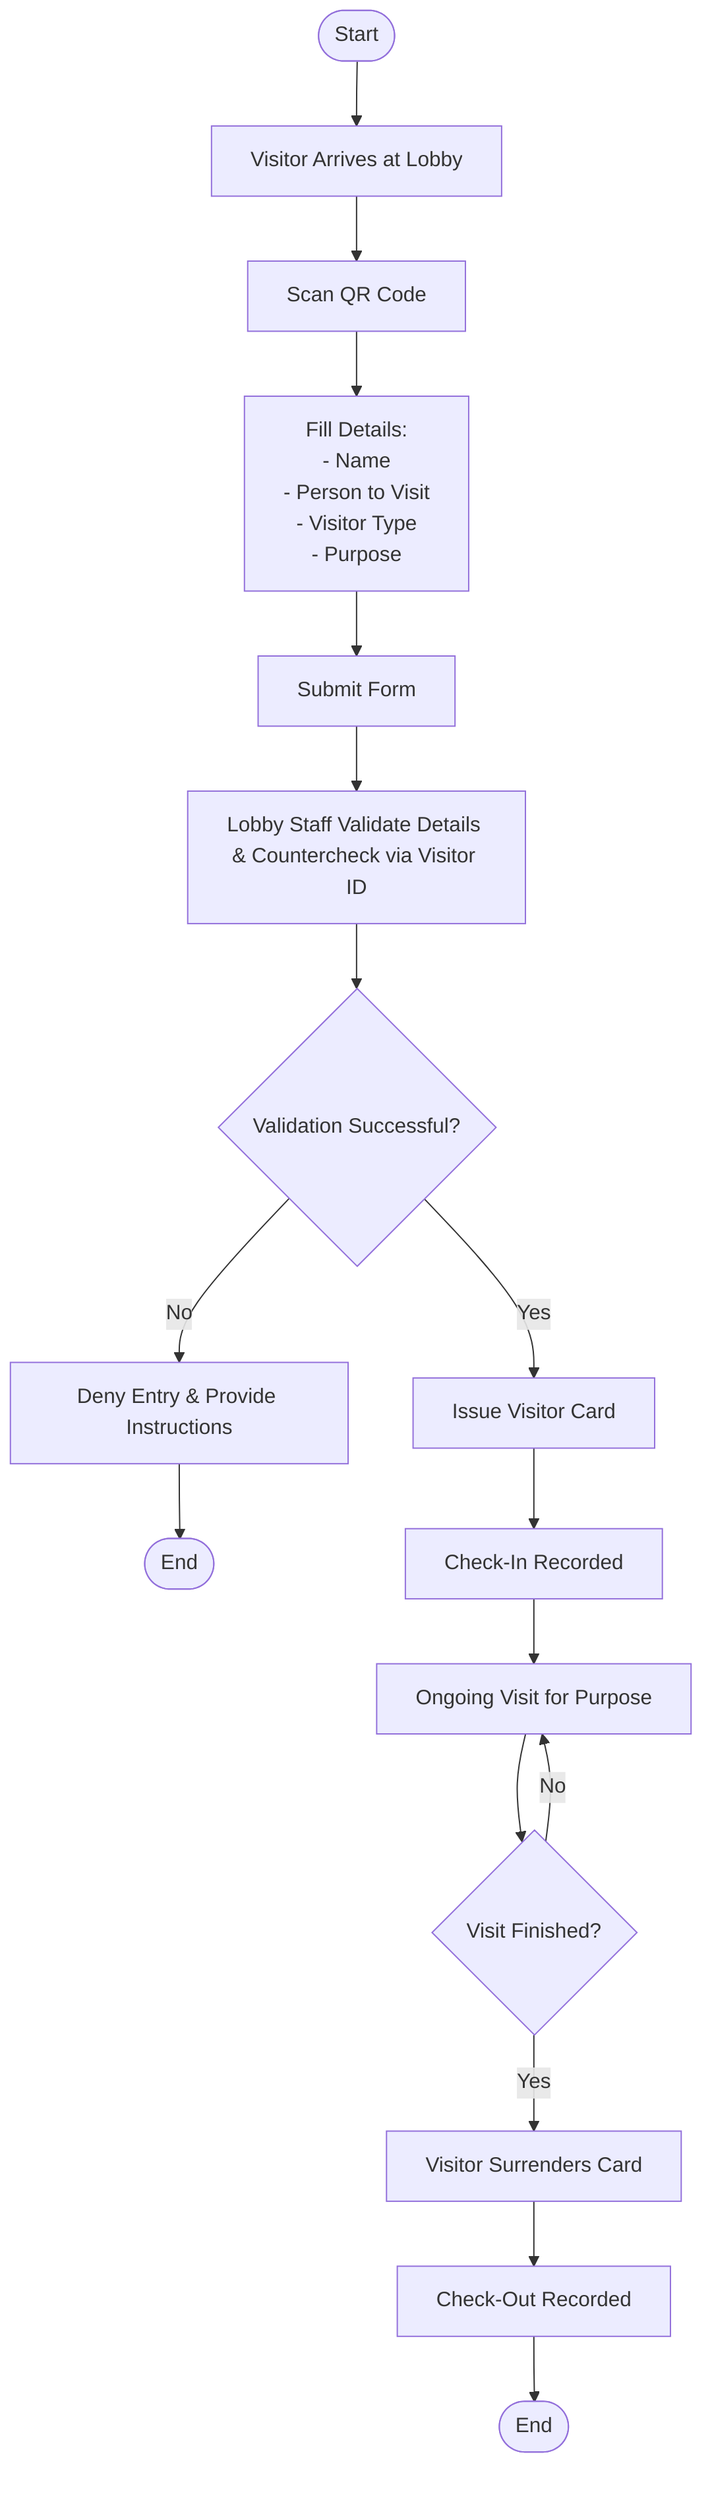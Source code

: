 flowchart TD
    A([Start]) --> B["Visitor Arrives at Lobby"]
    B --> C["Scan QR Code"]
    C --> D["Fill Details:<br/>- Name<br/>- Person to Visit<br/>- Visitor Type<br/>- Purpose"]
    D --> E["Submit Form"]
    E --> F["Lobby Staff Validate Details & Countercheck via Visitor ID"]

    F --> G{"Validation Successful?"}
    G -- No --> H["Deny Entry & Provide Instructions"]
    H --> I([End])
    G -- Yes --> J["Issue Visitor Card"]
    J --> K["Check-In Recorded"]
    K --> L["Ongoing Visit for Purpose"]

    L --> M{"Visit Finished?"}
    M -- No --> L
    M -- Yes --> N["Visitor Surrenders Card"]
    N --> O["Check-Out Recorded"]
    O --> P([End])